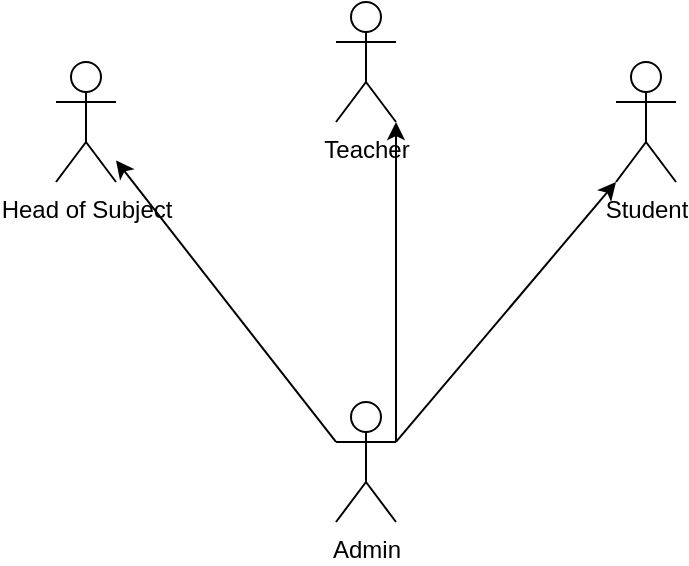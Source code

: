 <mxfile version="13.9.9" type="device"><diagram id="bbVx-3aoSqorMxVgNASa" name="Page-1"><mxGraphModel dx="768" dy="528" grid="1" gridSize="10" guides="1" tooltips="1" connect="1" arrows="1" fold="1" page="1" pageScale="1" pageWidth="850" pageHeight="1100" math="0" shadow="0"><root><mxCell id="0"/><mxCell id="1" parent="0"/><mxCell id="aKeCfWr2y6s8aMnoB1O6-1" value="Teacher" style="shape=umlActor;verticalLabelPosition=bottom;verticalAlign=top;html=1;outlineConnect=0;" parent="1" vertex="1"><mxGeometry x="330" y="230" width="30" height="60" as="geometry"/></mxCell><mxCell id="aKeCfWr2y6s8aMnoB1O6-2" value="Student" style="shape=umlActor;verticalLabelPosition=bottom;verticalAlign=top;html=1;outlineConnect=0;" parent="1" vertex="1"><mxGeometry x="470" y="260" width="30" height="60" as="geometry"/></mxCell><mxCell id="aKeCfWr2y6s8aMnoB1O6-3" value="Admin" style="shape=umlActor;verticalLabelPosition=bottom;verticalAlign=top;html=1;outlineConnect=0;" parent="1" vertex="1"><mxGeometry x="330" y="430" width="30" height="60" as="geometry"/></mxCell><mxCell id="aKeCfWr2y6s8aMnoB1O6-6" value="" style="endArrow=classic;html=1;exitX=1;exitY=0.333;exitDx=0;exitDy=0;exitPerimeter=0;entryX=1;entryY=1;entryDx=0;entryDy=0;entryPerimeter=0;" parent="1" source="aKeCfWr2y6s8aMnoB1O6-3" target="aKeCfWr2y6s8aMnoB1O6-1" edge="1"><mxGeometry width="50" height="50" relative="1" as="geometry"><mxPoint x="360" y="440" as="sourcePoint"/><mxPoint x="410" y="390" as="targetPoint"/></mxGeometry></mxCell><mxCell id="aKeCfWr2y6s8aMnoB1O6-7" value="" style="endArrow=classic;html=1;exitX=1;exitY=0.333;exitDx=0;exitDy=0;exitPerimeter=0;entryX=0;entryY=1;entryDx=0;entryDy=0;entryPerimeter=0;" parent="1" source="aKeCfWr2y6s8aMnoB1O6-3" target="aKeCfWr2y6s8aMnoB1O6-2" edge="1"><mxGeometry width="50" height="50" relative="1" as="geometry"><mxPoint x="390" y="490" as="sourcePoint"/><mxPoint x="440" y="440" as="targetPoint"/></mxGeometry></mxCell><mxCell id="aKeCfWr2y6s8aMnoB1O6-8" value="" style="endArrow=classic;html=1;exitX=0;exitY=0.333;exitDx=0;exitDy=0;exitPerimeter=0;" parent="1" source="aKeCfWr2y6s8aMnoB1O6-3" target="DNnoTiqDK8WAJs62J5-d-1" edge="1"><mxGeometry width="50" height="50" relative="1" as="geometry"><mxPoint x="320" y="440" as="sourcePoint"/><mxPoint x="270" y="390" as="targetPoint"/></mxGeometry></mxCell><mxCell id="DNnoTiqDK8WAJs62J5-d-1" value="Head of Subject" style="shape=umlActor;verticalLabelPosition=bottom;verticalAlign=top;html=1;outlineConnect=0;" parent="1" vertex="1"><mxGeometry x="190" y="260" width="30" height="60" as="geometry"/></mxCell></root></mxGraphModel></diagram></mxfile>